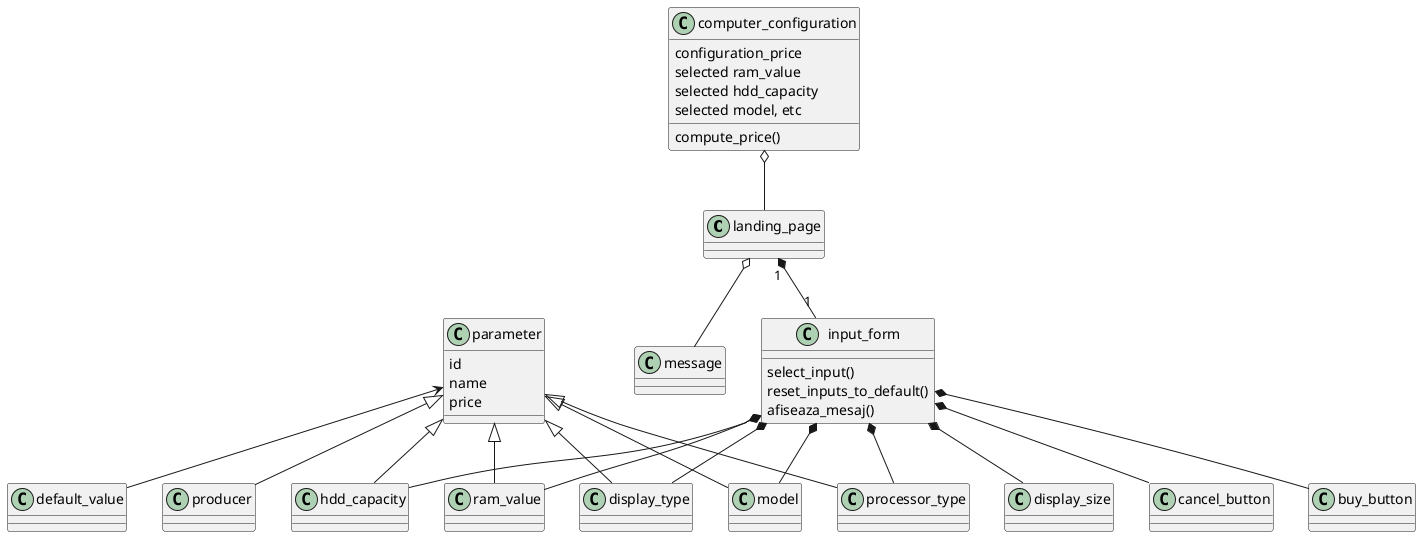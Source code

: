 @startuml
'https://plantuml.com/class-diagram

class landing_page {

}

landing_page "1"*-- "1" input_form

class input_form {
select_input()
reset_inputs_to_default()
afiseaza_mesaj()

}

input_form *-- processor_type
input_form *-- hdd_capacity
input_form *-- ram_value
input_form *-- display_type
input_form *-- display_size
input_form *-- model

input_form *-- cancel_button
input_form *-- buy_button
landing_page o-- message
computer_configuration o-- landing_page

class parameter {
id
name
price

}

parameter <-- default_value
parameter <|-- processor_type
parameter <|-- hdd_capacity
parameter <|-- ram_value
parameter <|-- display_type
parameter <|-- producer
parameter <|-- model


class computer_configuration {
configuration_price
selected ram_value
selected hdd_capacity
selected model, etc
compute_price()
}

class processor_type {

}

class hdd_capacity {

}

class ram_value {

}

class display_type {

}

class display_size {

}


class model {

}

class producer {

}


class default_value {

}


class buy_button {

}

class cancel_button {

}

class message {

}


@enduml